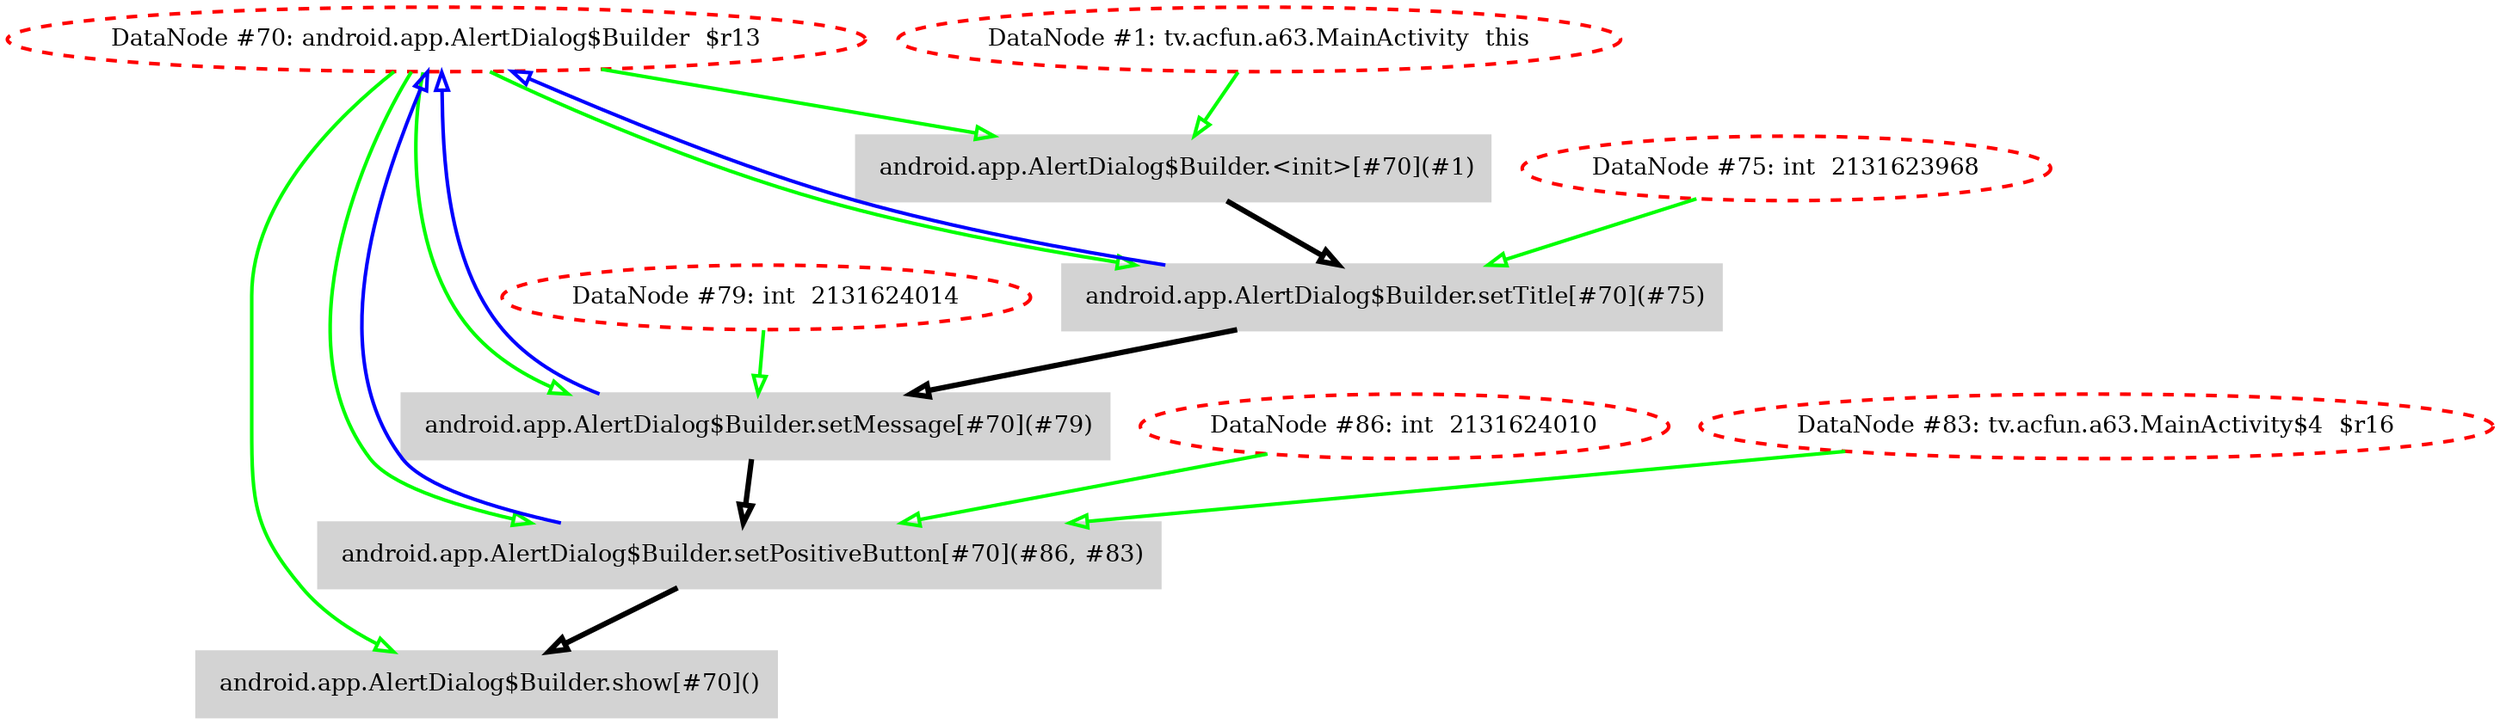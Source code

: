 digraph isoX {
 node[shape=box,style="filled,rounded",penwidth=2.0,fontsize=13,]; 
  edge[ arrowhead=onormal,penwidth=2.0,]; 

"n_70" [shape=ellipse,color=red,style=dashed,label="DataNode #70: android.app.AlertDialog$Builder  $r13"];
"n_79" [shape=ellipse,color=red,style=dashed,label="DataNode #79: int  2131624014"];
"n_80" [ shape=box, style=filled, color=lightgray, label=" android.app.AlertDialog$Builder.setMessage[#70](#79)"];
"n_91" [ shape=box, style=filled, color=lightgray, label=" android.app.AlertDialog$Builder.show[#70]()"];
"n_1" [shape=ellipse,color=red,style=dashed,label="DataNode #1: tv.acfun.a63.MainActivity  this"];
"n_73" [ shape=box, style=filled, color=lightgray, label=" android.app.AlertDialog$Builder.<init>[#70](#1)"];
"n_75" [shape=ellipse,color=red,style=dashed,label="DataNode #75: int  2131623968"];
"n_76" [ shape=box, style=filled, color=lightgray, label=" android.app.AlertDialog$Builder.setTitle[#70](#75)"];
"n_86" [shape=ellipse,color=red,style=dashed,label="DataNode #86: int  2131624010"];
"n_83" [shape=ellipse,color=red,style=dashed,label="DataNode #83: tv.acfun.a63.MainActivity$4  $r16"];
"n_87" [ shape=box, style=filled, color=lightgray, label=" android.app.AlertDialog$Builder.setPositiveButton[#70](#86, #83)"];
"n_80" -> "n_70"[color=blue, penwidth=2];
"n_76" -> "n_70"[color=blue, penwidth=2];
"n_87" -> "n_70"[color=blue, penwidth=2];
"n_70" -> "n_80"[color=green, penwidth=2];
"n_75" -> "n_76"[color=green, penwidth=2];
"n_70" -> "n_91"[color=green, penwidth=2];
"n_83" -> "n_87"[color=green, penwidth=2];
"n_1" -> "n_73"[color=green, penwidth=2];
"n_70" -> "n_76"[color=green, penwidth=2];
"n_70" -> "n_73"[color=green, penwidth=2];
"n_86" -> "n_87"[color=green, penwidth=2];
"n_70" -> "n_87"[color=green, penwidth=2];
"n_79" -> "n_80"[color=green, penwidth=2];
"n_76" -> "n_80"[color=black, penwidth=3];
"n_73" -> "n_76"[color=black, penwidth=3];
"n_87" -> "n_91"[color=black, penwidth=3];
"n_80" -> "n_87"[color=black, penwidth=3];
 } 
